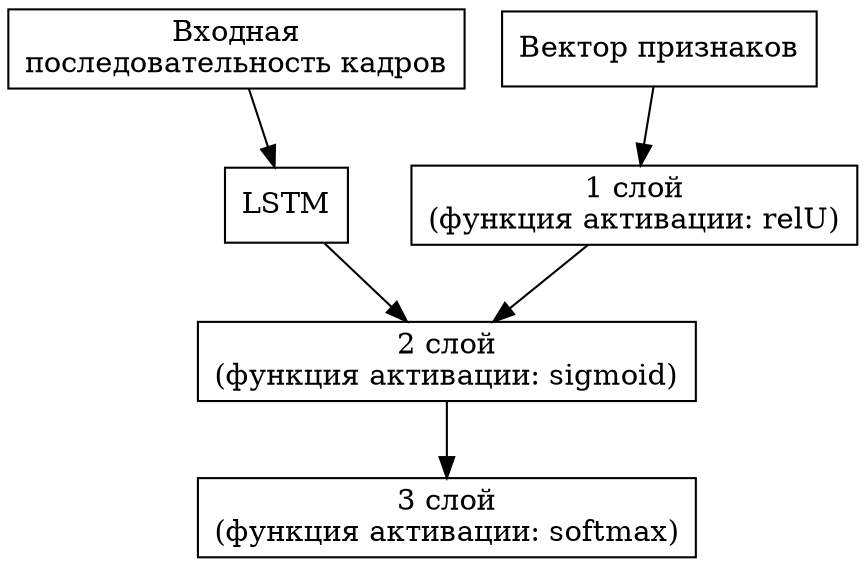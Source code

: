 digraph {
	node [ 	shape = record ];	
	a [label="Входная\nпоследовательность кадров"]
	b [label="Вектор признаков"]
	s [label="LSTM"]
	c [label="1 слой\n(функция активации: relU)"]
	f [label="2 слой\n(функция активации: sigmoid)"]
	q [label="3 слой\n(функция активации: softmax)"] 

	a -> s 
	s -> f
	f -> q
	b -> c
	c -> f
}
